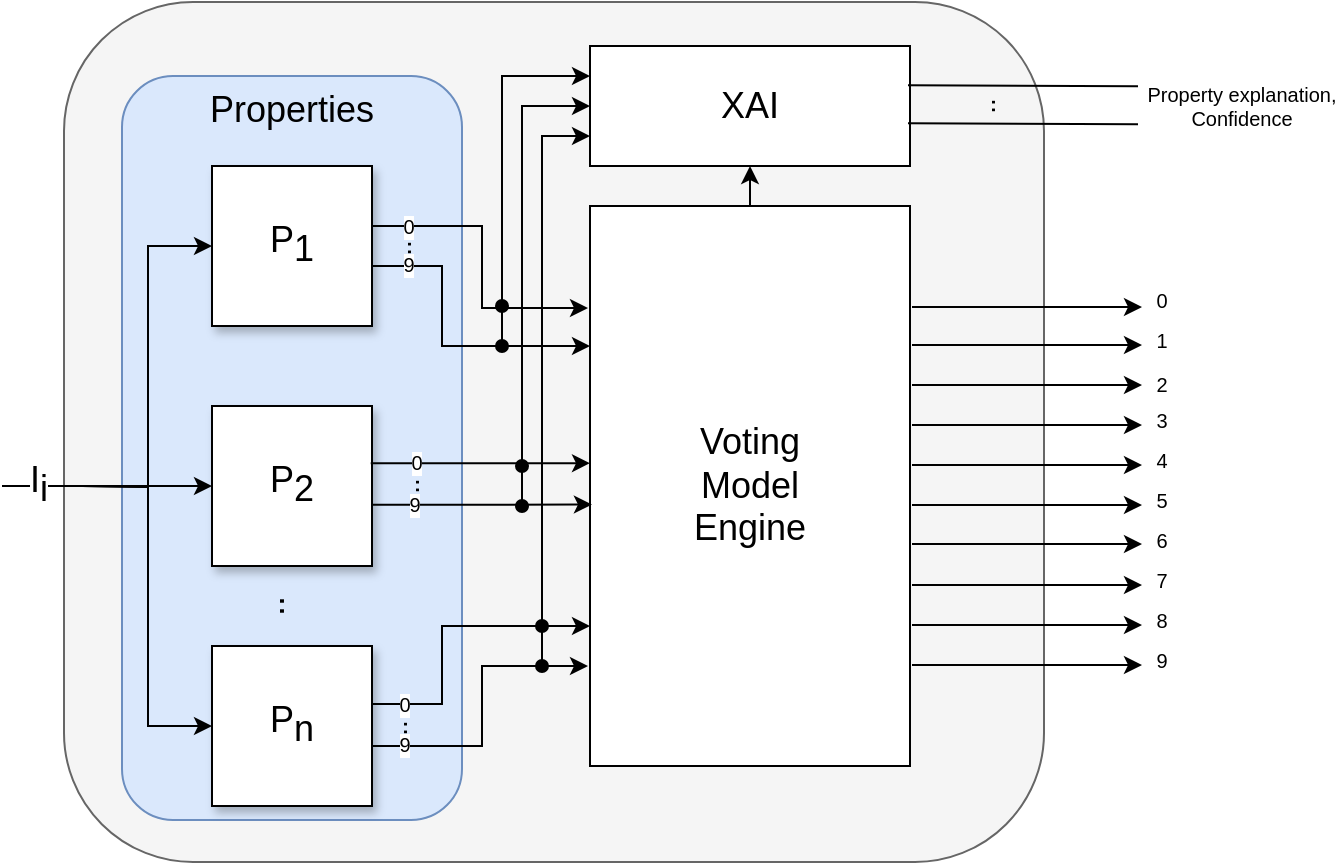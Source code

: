 <mxfile version="14.5.1" type="device"><diagram id="zeLVNS-zyTPiS4CfNWME" name="Page-1"><mxGraphModel dx="816" dy="820" grid="1" gridSize="10" guides="1" tooltips="1" connect="1" arrows="1" fold="1" page="1" pageScale="1" pageWidth="850" pageHeight="1100" math="1" shadow="0"><root><mxCell id="0"/><mxCell id="1" parent="0"/><mxCell id="xQsvzUkHcvMxaPzKRlYj-6" value="" style="rounded=1;whiteSpace=wrap;html=1;fontSize=18;fillColor=#f5f5f5;strokeColor=#666666;fontColor=#333333;" parent="1" vertex="1"><mxGeometry x="111" y="78" width="490" height="430" as="geometry"/></mxCell><mxCell id="8lxn_YMou5RZXRWXMdqW-2" value="Properties" style="rounded=1;whiteSpace=wrap;html=1;fontSize=18;verticalAlign=top;labelBackgroundColor=#DAE8FC;strokeColor=#6c8ebf;fillColor=#DAE8FC;" vertex="1" parent="1"><mxGeometry x="140" y="115" width="170" height="372" as="geometry"/></mxCell><mxCell id="vd_s5nYqY-DfPZqU7Rta-11" style="edgeStyle=orthogonalEdgeStyle;rounded=0;orthogonalLoop=1;jettySize=auto;html=1;fontSize=8;" parent="1" edge="1"><mxGeometry relative="1" as="geometry"><Array as="points"><mxPoint x="265" y="190"/><mxPoint x="320" y="190"/><mxPoint x="320" y="231"/></Array><mxPoint x="265" y="200" as="sourcePoint"/><mxPoint x="373" y="231" as="targetPoint"/></mxGeometry></mxCell><mxCell id="xQsvzUkHcvMxaPzKRlYj-26" value="0" style="edgeLabel;html=1;align=center;verticalAlign=middle;resizable=0;points=[];fontSize=10;" parent="vd_s5nYqY-DfPZqU7Rta-11" vertex="1" connectable="0"><mxGeometry x="-0.648" relative="1" as="geometry"><mxPoint as="offset"/></mxGeometry></mxCell><mxCell id="vd_s5nYqY-DfPZqU7Rta-1" value="&lt;span style=&quot;font-size: 18px&quot;&gt;P&lt;sub style=&quot;font-size: 18px&quot;&gt;1&lt;/sub&gt;&lt;br style=&quot;font-size: 18px&quot;&gt;&lt;/span&gt;" style="whiteSpace=wrap;html=1;aspect=fixed;fontSize=18;shadow=1;" parent="1" vertex="1"><mxGeometry x="185" y="160" width="80" height="80" as="geometry"/></mxCell><mxCell id="vd_s5nYqY-DfPZqU7Rta-2" value="P&lt;sub style=&quot;font-size: 18px&quot;&gt;2&lt;br&gt;&lt;/sub&gt;" style="whiteSpace=wrap;html=1;aspect=fixed;fontSize=18;shadow=1;" parent="1" vertex="1"><mxGeometry x="185" y="280" width="80" height="80" as="geometry"/></mxCell><mxCell id="vd_s5nYqY-DfPZqU7Rta-3" value="&lt;span style=&quot;font-size: 18px&quot;&gt;P&lt;sub style=&quot;font-size: 18px&quot;&gt;n&lt;/sub&gt;&lt;br style=&quot;font-size: 18px&quot;&gt;&lt;/span&gt;" style="whiteSpace=wrap;html=1;aspect=fixed;fontSize=18;shadow=1;" parent="1" vertex="1"><mxGeometry x="185" y="400" width="80" height="80" as="geometry"/></mxCell><mxCell id="vd_s5nYqY-DfPZqU7Rta-4" value="" style="endArrow=classic;html=1;entryX=0;entryY=0.5;entryDx=0;entryDy=0;fontSize=14;endFill=1;rounded=0;edgeStyle=orthogonalEdgeStyle;" parent="1" target="vd_s5nYqY-DfPZqU7Rta-1" edge="1"><mxGeometry width="50" height="50" relative="1" as="geometry"><mxPoint x="120" y="320" as="sourcePoint"/><mxPoint x="450" y="390" as="targetPoint"/></mxGeometry></mxCell><mxCell id="vd_s5nYqY-DfPZqU7Rta-5" value="" style="endArrow=classic;html=1;entryX=0;entryY=0.5;entryDx=0;entryDy=0;fontSize=14;endFill=1;" parent="1" target="vd_s5nYqY-DfPZqU7Rta-2" edge="1"><mxGeometry width="50" height="50" relative="1" as="geometry"><mxPoint x="120" y="320" as="sourcePoint"/><mxPoint x="150" y="300" as="targetPoint"/></mxGeometry></mxCell><mxCell id="vd_s5nYqY-DfPZqU7Rta-6" value="" style="endArrow=classic;html=1;entryX=0;entryY=0.5;entryDx=0;entryDy=0;fontSize=14;endFill=1;rounded=0;edgeStyle=orthogonalEdgeStyle;" parent="1" target="vd_s5nYqY-DfPZqU7Rta-3" edge="1"><mxGeometry width="50" height="50" relative="1" as="geometry"><mxPoint x="120" y="320" as="sourcePoint"/><mxPoint x="140" y="410" as="targetPoint"/></mxGeometry></mxCell><mxCell id="vd_s5nYqY-DfPZqU7Rta-7" value="Voting&lt;br&gt;Model&lt;br&gt;Engine" style="rounded=0;whiteSpace=wrap;html=1;fontSize=18;" parent="1" vertex="1"><mxGeometry x="374" y="180" width="160" height="280" as="geometry"/></mxCell><mxCell id="vd_s5nYqY-DfPZqU7Rta-25" value="" style="endArrow=classic;html=1;exitX=1;exitY=0.075;exitDx=0;exitDy=0;exitPerimeter=0;fontSize=14;startArrow=none;startFill=0;endFill=1;" parent="1" edge="1"><mxGeometry width="50" height="50" relative="1" as="geometry"><mxPoint x="535" y="230.5" as="sourcePoint"/><mxPoint x="650" y="230.5" as="targetPoint"/></mxGeometry></mxCell><mxCell id="vd_s5nYqY-DfPZqU7Rta-26" value="" style="endArrow=classic;html=1;exitX=1;exitY=0.075;exitDx=0;exitDy=0;exitPerimeter=0;fontSize=14;endFill=1;" parent="1" edge="1"><mxGeometry width="50" height="50" relative="1" as="geometry"><mxPoint x="535" y="249.5" as="sourcePoint"/><mxPoint x="650" y="249.5" as="targetPoint"/></mxGeometry></mxCell><mxCell id="vd_s5nYqY-DfPZqU7Rta-27" value="" style="endArrow=classic;html=1;exitX=1;exitY=0.075;exitDx=0;exitDy=0;exitPerimeter=0;fontSize=14;endFill=1;" parent="1" edge="1"><mxGeometry width="50" height="50" relative="1" as="geometry"><mxPoint x="535" y="269.5" as="sourcePoint"/><mxPoint x="650" y="269.5" as="targetPoint"/></mxGeometry></mxCell><mxCell id="vd_s5nYqY-DfPZqU7Rta-37" value="" style="endArrow=classic;html=1;exitX=1;exitY=0.075;exitDx=0;exitDy=0;exitPerimeter=0;fontSize=14;endFill=1;" parent="1" edge="1"><mxGeometry width="50" height="50" relative="1" as="geometry"><mxPoint x="535" y="289.5" as="sourcePoint"/><mxPoint x="650" y="289.5" as="targetPoint"/></mxGeometry></mxCell><mxCell id="vd_s5nYqY-DfPZqU7Rta-63" value="" style="endArrow=classic;html=1;exitX=1;exitY=0.075;exitDx=0;exitDy=0;exitPerimeter=0;fontSize=14;endFill=1;" parent="1" edge="1"><mxGeometry width="50" height="50" relative="1" as="geometry"><mxPoint x="535" y="309.5" as="sourcePoint"/><mxPoint x="650" y="309.5" as="targetPoint"/></mxGeometry></mxCell><mxCell id="vd_s5nYqY-DfPZqU7Rta-65" value="" style="endArrow=classic;html=1;exitX=1;exitY=0.075;exitDx=0;exitDy=0;exitPerimeter=0;fontSize=14;endFill=1;" parent="1" edge="1"><mxGeometry width="50" height="50" relative="1" as="geometry"><mxPoint x="535" y="329.5" as="sourcePoint"/><mxPoint x="650" y="329.5" as="targetPoint"/></mxGeometry></mxCell><mxCell id="vd_s5nYqY-DfPZqU7Rta-67" value="" style="endArrow=classic;html=1;exitX=1;exitY=0.075;exitDx=0;exitDy=0;exitPerimeter=0;fontSize=14;endFill=1;" parent="1" edge="1"><mxGeometry width="50" height="50" relative="1" as="geometry"><mxPoint x="535" y="349" as="sourcePoint"/><mxPoint x="650" y="349" as="targetPoint"/></mxGeometry></mxCell><mxCell id="vd_s5nYqY-DfPZqU7Rta-69" value="" style="endArrow=classic;html=1;exitX=1;exitY=0.075;exitDx=0;exitDy=0;exitPerimeter=0;fontSize=14;endFill=1;" parent="1" edge="1"><mxGeometry width="50" height="50" relative="1" as="geometry"><mxPoint x="535" y="369.5" as="sourcePoint"/><mxPoint x="650" y="369.5" as="targetPoint"/></mxGeometry></mxCell><mxCell id="vd_s5nYqY-DfPZqU7Rta-71" value="" style="endArrow=classic;html=1;exitX=1;exitY=0.075;exitDx=0;exitDy=0;exitPerimeter=0;fontSize=14;endFill=1;" parent="1" edge="1"><mxGeometry width="50" height="50" relative="1" as="geometry"><mxPoint x="535" y="389.5" as="sourcePoint"/><mxPoint x="650" y="389.5" as="targetPoint"/></mxGeometry></mxCell><mxCell id="vd_s5nYqY-DfPZqU7Rta-73" value="" style="endArrow=classic;html=1;exitX=1;exitY=0.075;exitDx=0;exitDy=0;exitPerimeter=0;fontSize=14;endFill=1;" parent="1" edge="1"><mxGeometry width="50" height="50" relative="1" as="geometry"><mxPoint x="535" y="409.5" as="sourcePoint"/><mxPoint x="650" y="409.5" as="targetPoint"/></mxGeometry></mxCell><mxCell id="vd_s5nYqY-DfPZqU7Rta-75" value="XAI" style="rounded=0;whiteSpace=wrap;html=1;fontSize=18;" parent="1" vertex="1"><mxGeometry x="374" y="100" width="160" height="60" as="geometry"/></mxCell><mxCell id="vd_s5nYqY-DfPZqU7Rta-78" value="" style="endArrow=classic;html=1;shadow=0;strokeColor=#000000;entryX=0;entryY=0.5;entryDx=0;entryDy=0;edgeStyle=orthogonalEdgeStyle;rounded=0;startArrow=oval;startFill=1;fontSize=14;endFill=1;" parent="1" target="vd_s5nYqY-DfPZqU7Rta-75" edge="1"><mxGeometry width="50" height="50" relative="1" as="geometry"><mxPoint x="340" y="310" as="sourcePoint"/><mxPoint x="410" y="600" as="targetPoint"/><Array as="points"><mxPoint x="340" y="310"/><mxPoint x="340" y="130"/></Array></mxGeometry></mxCell><mxCell id="vd_s5nYqY-DfPZqU7Rta-79" value="" style="endArrow=classic;html=1;shadow=0;strokeColor=#000000;entryX=0;entryY=0.75;entryDx=0;entryDy=0;rounded=0;edgeStyle=orthogonalEdgeStyle;startArrow=oval;startFill=1;fontSize=14;endFill=1;" parent="1" target="vd_s5nYqY-DfPZqU7Rta-75" edge="1"><mxGeometry width="50" height="50" relative="1" as="geometry"><mxPoint x="350" y="390" as="sourcePoint"/><mxPoint x="450" y="390" as="targetPoint"/><Array as="points"><mxPoint x="350" y="145"/></Array></mxGeometry></mxCell><mxCell id="vd_s5nYqY-DfPZqU7Rta-80" value="" style="endArrow=none;html=1;exitX=1;exitY=0.075;exitDx=0;exitDy=0;exitPerimeter=0;fontSize=14;" parent="1" edge="1"><mxGeometry width="50" height="50" relative="1" as="geometry"><mxPoint x="533" y="119.67" as="sourcePoint"/><mxPoint x="648" y="120.17" as="targetPoint"/></mxGeometry></mxCell><mxCell id="xQsvzUkHcvMxaPzKRlYj-2" value="" style="endArrow=none;html=1;fontSize=18;" parent="1" edge="1"><mxGeometry width="50" height="50" relative="1" as="geometry"><mxPoint x="120" y="320" as="sourcePoint"/><mxPoint x="80" y="320" as="targetPoint"/></mxGeometry></mxCell><mxCell id="uLExGKxQvzhRWOOmKRZ4-1" value="I&lt;sub style=&quot;font-size: 18px;&quot;&gt;i&lt;/sub&gt;" style="edgeLabel;html=1;align=center;verticalAlign=middle;resizable=0;points=[];fontSize=18;" parent="xQsvzUkHcvMxaPzKRlYj-2" vertex="1" connectable="0"><mxGeometry x="0.1" relative="1" as="geometry"><mxPoint as="offset"/></mxGeometry></mxCell><mxCell id="xQsvzUkHcvMxaPzKRlYj-7" style="edgeStyle=orthogonalEdgeStyle;rounded=0;orthogonalLoop=1;jettySize=auto;html=1;fontSize=8;exitX=1;exitY=0.663;exitDx=0;exitDy=0;exitPerimeter=0;" parent="1" source="vd_s5nYqY-DfPZqU7Rta-1" edge="1"><mxGeometry relative="1" as="geometry"><Array as="points"><mxPoint x="265" y="210"/><mxPoint x="300" y="210"/><mxPoint x="300" y="250"/></Array><mxPoint x="270" y="210" as="sourcePoint"/><mxPoint x="374" y="250" as="targetPoint"/></mxGeometry></mxCell><mxCell id="xQsvzUkHcvMxaPzKRlYj-20" value="9" style="edgeLabel;html=1;align=center;verticalAlign=middle;resizable=0;points=[];fontSize=10;" parent="xQsvzUkHcvMxaPzKRlYj-7" vertex="1" connectable="0"><mxGeometry x="-0.709" y="1" relative="1" as="geometry"><mxPoint x="-0.96" as="offset"/></mxGeometry></mxCell><mxCell id="xQsvzUkHcvMxaPzKRlYj-16" value=".." style="text;html=1;strokeColor=none;fillColor=none;align=center;verticalAlign=middle;whiteSpace=wrap;rounded=0;fontSize=14;rotation=90;" parent="1" vertex="1"><mxGeometry x="278" y="191" width="20" height="20" as="geometry"/></mxCell><mxCell id="xQsvzUkHcvMxaPzKRlYj-17" style="edgeStyle=orthogonalEdgeStyle;rounded=0;orthogonalLoop=1;jettySize=auto;html=1;fontSize=14;exitX=1;exitY=0.617;exitDx=0;exitDy=0;exitPerimeter=0;entryX=0.006;entryY=0.533;entryDx=0;entryDy=0;entryPerimeter=0;" parent="1" source="vd_s5nYqY-DfPZqU7Rta-2" target="vd_s5nYqY-DfPZqU7Rta-7" edge="1"><mxGeometry relative="1" as="geometry"><mxPoint x="275" y="330" as="sourcePoint"/><mxPoint x="370" y="330" as="targetPoint"/></mxGeometry></mxCell><mxCell id="xQsvzUkHcvMxaPzKRlYj-36" value="9" style="edgeLabel;html=1;align=center;verticalAlign=middle;resizable=0;points=[];fontSize=10;" parent="xQsvzUkHcvMxaPzKRlYj-17" vertex="1" connectable="0"><mxGeometry x="-0.625" y="1" relative="1" as="geometry"><mxPoint as="offset"/></mxGeometry></mxCell><mxCell id="xQsvzUkHcvMxaPzKRlYj-21" style="edgeStyle=orthogonalEdgeStyle;rounded=0;orthogonalLoop=1;jettySize=auto;html=1;fontSize=14;exitX=0.992;exitY=0.358;exitDx=0;exitDy=0;exitPerimeter=0;" parent="1" source="vd_s5nYqY-DfPZqU7Rta-2" target="vd_s5nYqY-DfPZqU7Rta-7" edge="1"><mxGeometry relative="1" as="geometry"><mxPoint x="275" y="339.36" as="sourcePoint"/><mxPoint x="370" y="340" as="targetPoint"/><Array as="points"><mxPoint x="330" y="309"/><mxPoint x="330" y="309"/></Array></mxGeometry></mxCell><mxCell id="xQsvzUkHcvMxaPzKRlYj-29" value="0" style="edgeLabel;html=1;align=center;verticalAlign=middle;resizable=0;points=[];fontSize=10;" parent="xQsvzUkHcvMxaPzKRlYj-21" vertex="1" connectable="0"><mxGeometry x="-0.587" y="1" relative="1" as="geometry"><mxPoint as="offset"/></mxGeometry></mxCell><mxCell id="xQsvzUkHcvMxaPzKRlYj-22" value="" style="endArrow=none;html=1;shadow=0;strokeColor=#000000;fontSize=10;startArrow=oval;startFill=1;" parent="1" edge="1"><mxGeometry width="50" height="50" relative="1" as="geometry"><mxPoint x="340" y="330" as="sourcePoint"/><mxPoint x="340" y="310" as="targetPoint"/></mxGeometry></mxCell><mxCell id="xQsvzUkHcvMxaPzKRlYj-25" value="" style="endArrow=classic;html=1;shadow=0;strokeColor=#000000;fontSize=10;entryX=0.5;entryY=1;entryDx=0;entryDy=0;exitX=0.5;exitY=0;exitDx=0;exitDy=0;" parent="1" source="vd_s5nYqY-DfPZqU7Rta-7" target="vd_s5nYqY-DfPZqU7Rta-75" edge="1"><mxGeometry width="50" height="50" relative="1" as="geometry"><mxPoint x="400" y="390" as="sourcePoint"/><mxPoint x="450" y="340" as="targetPoint"/></mxGeometry></mxCell><mxCell id="xQsvzUkHcvMxaPzKRlYj-31" value=".." style="text;html=1;strokeColor=none;fillColor=none;align=center;verticalAlign=middle;whiteSpace=wrap;rounded=0;fontSize=14;rotation=90;" parent="1" vertex="1"><mxGeometry x="282" y="310" width="20" height="20" as="geometry"/></mxCell><mxCell id="xQsvzUkHcvMxaPzKRlYj-32" value="" style="endArrow=classic;html=1;shadow=0;strokeColor=#000000;fontSize=10;rounded=0;edgeStyle=orthogonalEdgeStyle;" parent="1" source="vd_s5nYqY-DfPZqU7Rta-3" target="vd_s5nYqY-DfPZqU7Rta-7" edge="1"><mxGeometry width="50" height="50" relative="1" as="geometry"><mxPoint x="270" y="429" as="sourcePoint"/><mxPoint x="370" y="380" as="targetPoint"/><Array as="points"><mxPoint x="300" y="429"/><mxPoint x="300" y="390"/></Array></mxGeometry></mxCell><mxCell id="xQsvzUkHcvMxaPzKRlYj-37" value="0" style="edgeLabel;html=1;align=center;verticalAlign=middle;resizable=0;points=[];fontSize=10;" parent="xQsvzUkHcvMxaPzKRlYj-32" vertex="1" connectable="0"><mxGeometry x="-0.793" relative="1" as="geometry"><mxPoint as="offset"/></mxGeometry></mxCell><mxCell id="xQsvzUkHcvMxaPzKRlYj-33" value="" style="endArrow=classic;html=1;shadow=0;strokeColor=#000000;fontSize=10;rounded=0;edgeStyle=orthogonalEdgeStyle;" parent="1" source="vd_s5nYqY-DfPZqU7Rta-3" edge="1"><mxGeometry width="50" height="50" relative="1" as="geometry"><mxPoint x="267" y="454" as="sourcePoint"/><mxPoint x="373" y="410" as="targetPoint"/><Array as="points"><mxPoint x="320" y="450"/><mxPoint x="320" y="410"/></Array></mxGeometry></mxCell><mxCell id="xQsvzUkHcvMxaPzKRlYj-38" value="9" style="edgeLabel;html=1;align=center;verticalAlign=middle;resizable=0;points=[];fontSize=10;" parent="xQsvzUkHcvMxaPzKRlYj-33" vertex="1" connectable="0"><mxGeometry x="-0.784" y="1" relative="1" as="geometry"><mxPoint as="offset"/></mxGeometry></mxCell><mxCell id="xQsvzUkHcvMxaPzKRlYj-34" value="" style="endArrow=none;html=1;shadow=0;strokeColor=#000000;fontSize=10;startArrow=oval;startFill=1;" parent="1" edge="1"><mxGeometry width="50" height="50" relative="1" as="geometry"><mxPoint x="350" y="410" as="sourcePoint"/><mxPoint x="350" y="390" as="targetPoint"/></mxGeometry></mxCell><mxCell id="xQsvzUkHcvMxaPzKRlYj-39" value=".." style="text;html=1;strokeColor=none;fillColor=none;align=center;verticalAlign=middle;whiteSpace=wrap;rounded=0;fontSize=14;rotation=90;" parent="1" vertex="1"><mxGeometry x="276" y="431" width="20" height="20" as="geometry"/></mxCell><mxCell id="xQsvzUkHcvMxaPzKRlYj-40" value="" style="endArrow=classic;html=1;shadow=0;strokeColor=#000000;entryX=0;entryY=0.25;entryDx=0;entryDy=0;edgeStyle=orthogonalEdgeStyle;rounded=0;startArrow=oval;startFill=1;fontSize=14;endFill=1;" parent="1" target="vd_s5nYqY-DfPZqU7Rta-75" edge="1"><mxGeometry width="50" height="50" relative="1" as="geometry"><mxPoint x="330" y="230" as="sourcePoint"/><mxPoint x="363" y="113" as="targetPoint"/><Array as="points"><mxPoint x="330" y="115"/></Array></mxGeometry></mxCell><mxCell id="xQsvzUkHcvMxaPzKRlYj-41" value="" style="endArrow=none;html=1;shadow=0;strokeColor=#000000;fontSize=10;startArrow=oval;startFill=1;" parent="1" edge="1"><mxGeometry width="50" height="50" relative="1" as="geometry"><mxPoint x="330" y="250" as="sourcePoint"/><mxPoint x="330" y="230" as="targetPoint"/></mxGeometry></mxCell><mxCell id="xQsvzUkHcvMxaPzKRlYj-44" value="Property explanation,&lt;br&gt;Confidence" style="text;html=1;strokeColor=none;fillColor=none;align=center;verticalAlign=middle;whiteSpace=wrap;rounded=0;fontSize=10;" parent="1" vertex="1"><mxGeometry x="650" y="115" width="100" height="30" as="geometry"/></mxCell><mxCell id="xQsvzUkHcvMxaPzKRlYj-45" value="0" style="text;html=1;strokeColor=none;fillColor=none;align=center;verticalAlign=middle;whiteSpace=wrap;rounded=0;fontSize=10;" parent="1" vertex="1"><mxGeometry x="640" y="217" width="40" height="20" as="geometry"/></mxCell><mxCell id="xQsvzUkHcvMxaPzKRlYj-46" value="1" style="text;html=1;strokeColor=none;fillColor=none;align=center;verticalAlign=middle;whiteSpace=wrap;rounded=0;fontSize=10;" parent="1" vertex="1"><mxGeometry x="640" y="237" width="40" height="20" as="geometry"/></mxCell><mxCell id="xQsvzUkHcvMxaPzKRlYj-47" value="2" style="text;html=1;strokeColor=none;fillColor=none;align=center;verticalAlign=middle;whiteSpace=wrap;rounded=0;fontSize=10;" parent="1" vertex="1"><mxGeometry x="640" y="257" width="40" height="23" as="geometry"/></mxCell><mxCell id="xQsvzUkHcvMxaPzKRlYj-48" value="3" style="text;html=1;strokeColor=none;fillColor=none;align=center;verticalAlign=middle;whiteSpace=wrap;rounded=0;fontSize=10;" parent="1" vertex="1"><mxGeometry x="640" y="277" width="40" height="20" as="geometry"/></mxCell><mxCell id="xQsvzUkHcvMxaPzKRlYj-49" value="4" style="text;html=1;strokeColor=none;fillColor=none;align=center;verticalAlign=middle;whiteSpace=wrap;rounded=0;fontSize=10;" parent="1" vertex="1"><mxGeometry x="640" y="297" width="40" height="20" as="geometry"/></mxCell><mxCell id="xQsvzUkHcvMxaPzKRlYj-50" value="5" style="text;html=1;strokeColor=none;fillColor=none;align=center;verticalAlign=middle;whiteSpace=wrap;rounded=0;fontSize=10;" parent="1" vertex="1"><mxGeometry x="640" y="317" width="40" height="20" as="geometry"/></mxCell><mxCell id="xQsvzUkHcvMxaPzKRlYj-51" value="6" style="text;html=1;strokeColor=none;fillColor=none;align=center;verticalAlign=middle;whiteSpace=wrap;rounded=0;fontSize=10;" parent="1" vertex="1"><mxGeometry x="640" y="337" width="40" height="20" as="geometry"/></mxCell><mxCell id="xQsvzUkHcvMxaPzKRlYj-52" value="7" style="text;html=1;strokeColor=none;fillColor=none;align=center;verticalAlign=middle;whiteSpace=wrap;rounded=0;fontSize=10;" parent="1" vertex="1"><mxGeometry x="640" y="357" width="40" height="20" as="geometry"/></mxCell><mxCell id="xQsvzUkHcvMxaPzKRlYj-53" value="8" style="text;html=1;strokeColor=none;fillColor=none;align=center;verticalAlign=middle;whiteSpace=wrap;rounded=0;fontSize=10;" parent="1" vertex="1"><mxGeometry x="640" y="377" width="40" height="20" as="geometry"/></mxCell><mxCell id="xQsvzUkHcvMxaPzKRlYj-54" value="9" style="text;html=1;strokeColor=none;fillColor=none;align=center;verticalAlign=middle;whiteSpace=wrap;rounded=0;fontSize=10;" parent="1" vertex="1"><mxGeometry x="640" y="397" width="40" height="20" as="geometry"/></mxCell><mxCell id="xQsvzUkHcvMxaPzKRlYj-55" value=".." style="text;html=1;strokeColor=none;fillColor=none;align=center;verticalAlign=middle;whiteSpace=wrap;rounded=0;fontSize=18;rotation=90;" parent="1" vertex="1"><mxGeometry x="215" y="370" width="20" height="20" as="geometry"/></mxCell><mxCell id="xQsvzUkHcvMxaPzKRlYj-57" value="" style="endArrow=none;html=1;exitX=1;exitY=0.075;exitDx=0;exitDy=0;exitPerimeter=0;fontSize=14;" parent="1" edge="1"><mxGeometry width="50" height="50" relative="1" as="geometry"><mxPoint x="533" y="138.67" as="sourcePoint"/><mxPoint x="648" y="139.17" as="targetPoint"/></mxGeometry></mxCell><mxCell id="xQsvzUkHcvMxaPzKRlYj-58" value=".." style="text;html=1;strokeColor=none;fillColor=none;align=center;verticalAlign=middle;whiteSpace=wrap;rounded=0;fontSize=14;rotation=90;" parent="1" vertex="1"><mxGeometry x="570" y="120" width="20" height="20" as="geometry"/></mxCell></root></mxGraphModel></diagram></mxfile>